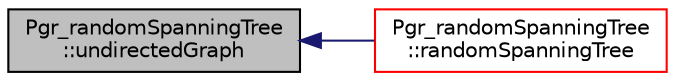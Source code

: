 digraph "Pgr_randomSpanningTree::undirectedGraph"
{
  edge [fontname="Helvetica",fontsize="10",labelfontname="Helvetica",labelfontsize="10"];
  node [fontname="Helvetica",fontsize="10",shape=record];
  rankdir="LR";
  Node1 [label="Pgr_randomSpanningTree\l::undirectedGraph",height=0.2,width=0.4,color="black", fillcolor="grey75", style="filled", fontcolor="black"];
  Node1 -> Node2 [dir="back",color="midnightblue",fontsize="10",style="solid",fontname="Helvetica"];
  Node2 [label="Pgr_randomSpanningTree\l::randomSpanningTree",height=0.2,width=0.4,color="red", fillcolor="white", style="filled",URL="$classPgr__randomSpanningTree.html#ab40d8e152a6c3989f64505b91be30d7a"];
}

